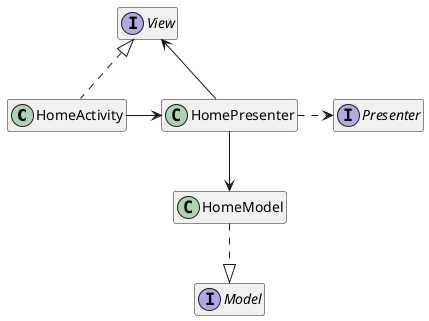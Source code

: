@startuml
class HomeActivity
interface View
interface Model
interface Presenter

HomeActivity .up.|> View
HomeActivity -right-> HomePresenter
HomePresenter --> View
HomePresenter .right.> Presenter
HomePresenter --> HomeModel
HomeModel ..|> Model
hide member
@enduml
